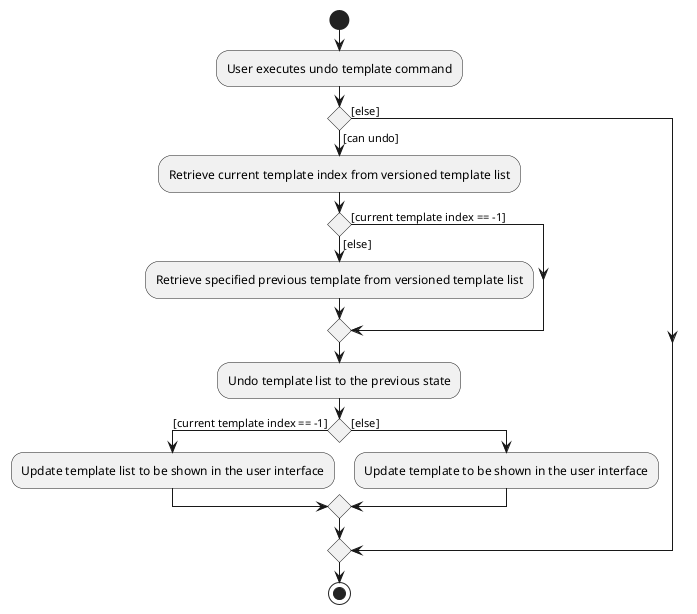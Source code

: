 @startuml
start
:User executes undo template command;

'Since the beta syntax does not support placing the condition outside the
'diamond we place it as the true branch instead.

if () then ([can undo])
    :Retrieve current template index from versioned template list;
    if () then ([current template index == -1])
    else ([else])
        :Retrieve specified previous template from versioned template list;
    endif
    :Undo template list to the previous state;
    if () then ([current template index == -1])
        :Update template list to be shown in the user interface;
    else ([else])
        :Update template to be shown in the user interface;
    endif

else ([else])
endif
stop
@enduml

